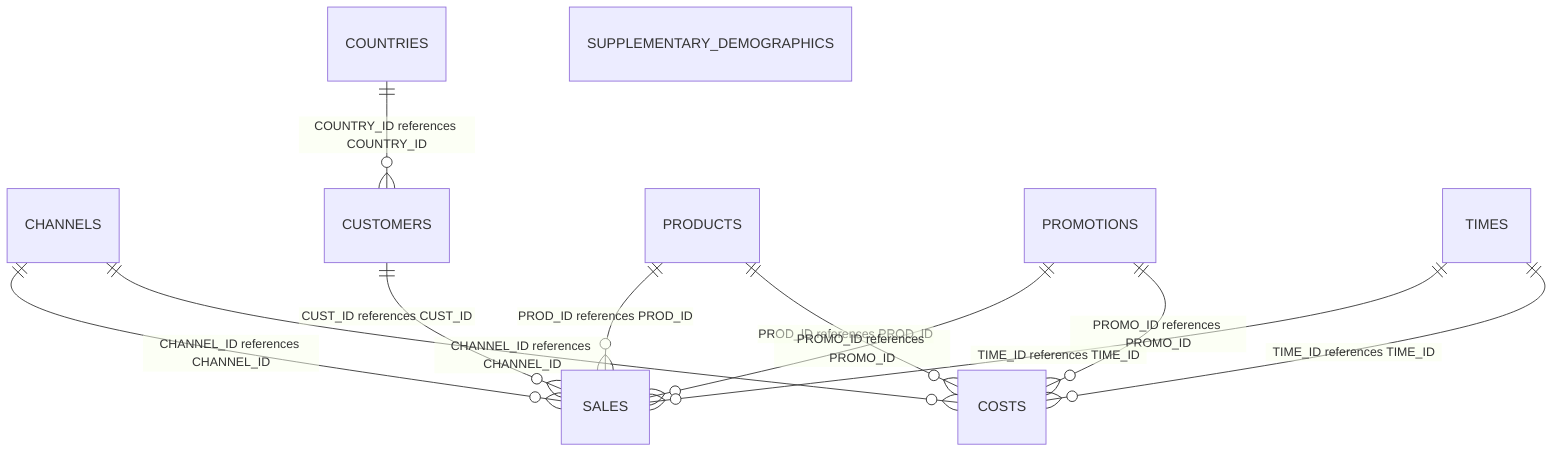 erDiagram
    CHANNELS { }
    COSTS { }
    COUNTRIES { }
    CUSTOMERS { }
    PRODUCTS { }
    PROMOTIONS { }
    SALES { }
    SUPPLEMENTARY_DEMOGRAPHICS { }
    TIMES { }
    TIMES ||--o{ COSTS : "TIME_ID references TIME_ID"
    CHANNELS ||--o{ COSTS : "CHANNEL_ID references CHANNEL_ID"
    PRODUCTS ||--o{ COSTS : "PROD_ID references PROD_ID"
    PROMOTIONS ||--o{ COSTS : "PROMO_ID references PROMO_ID"
    COUNTRIES ||--o{ CUSTOMERS : "COUNTRY_ID references COUNTRY_ID"
    PRODUCTS ||--o{ SALES : "PROD_ID references PROD_ID"
    PROMOTIONS ||--o{ SALES : "PROMO_ID references PROMO_ID"
    TIMES ||--o{ SALES : "TIME_ID references TIME_ID"
    CHANNELS ||--o{ SALES : "CHANNEL_ID references CHANNEL_ID"
    CUSTOMERS ||--o{ SALES : "CUST_ID references CUST_ID"